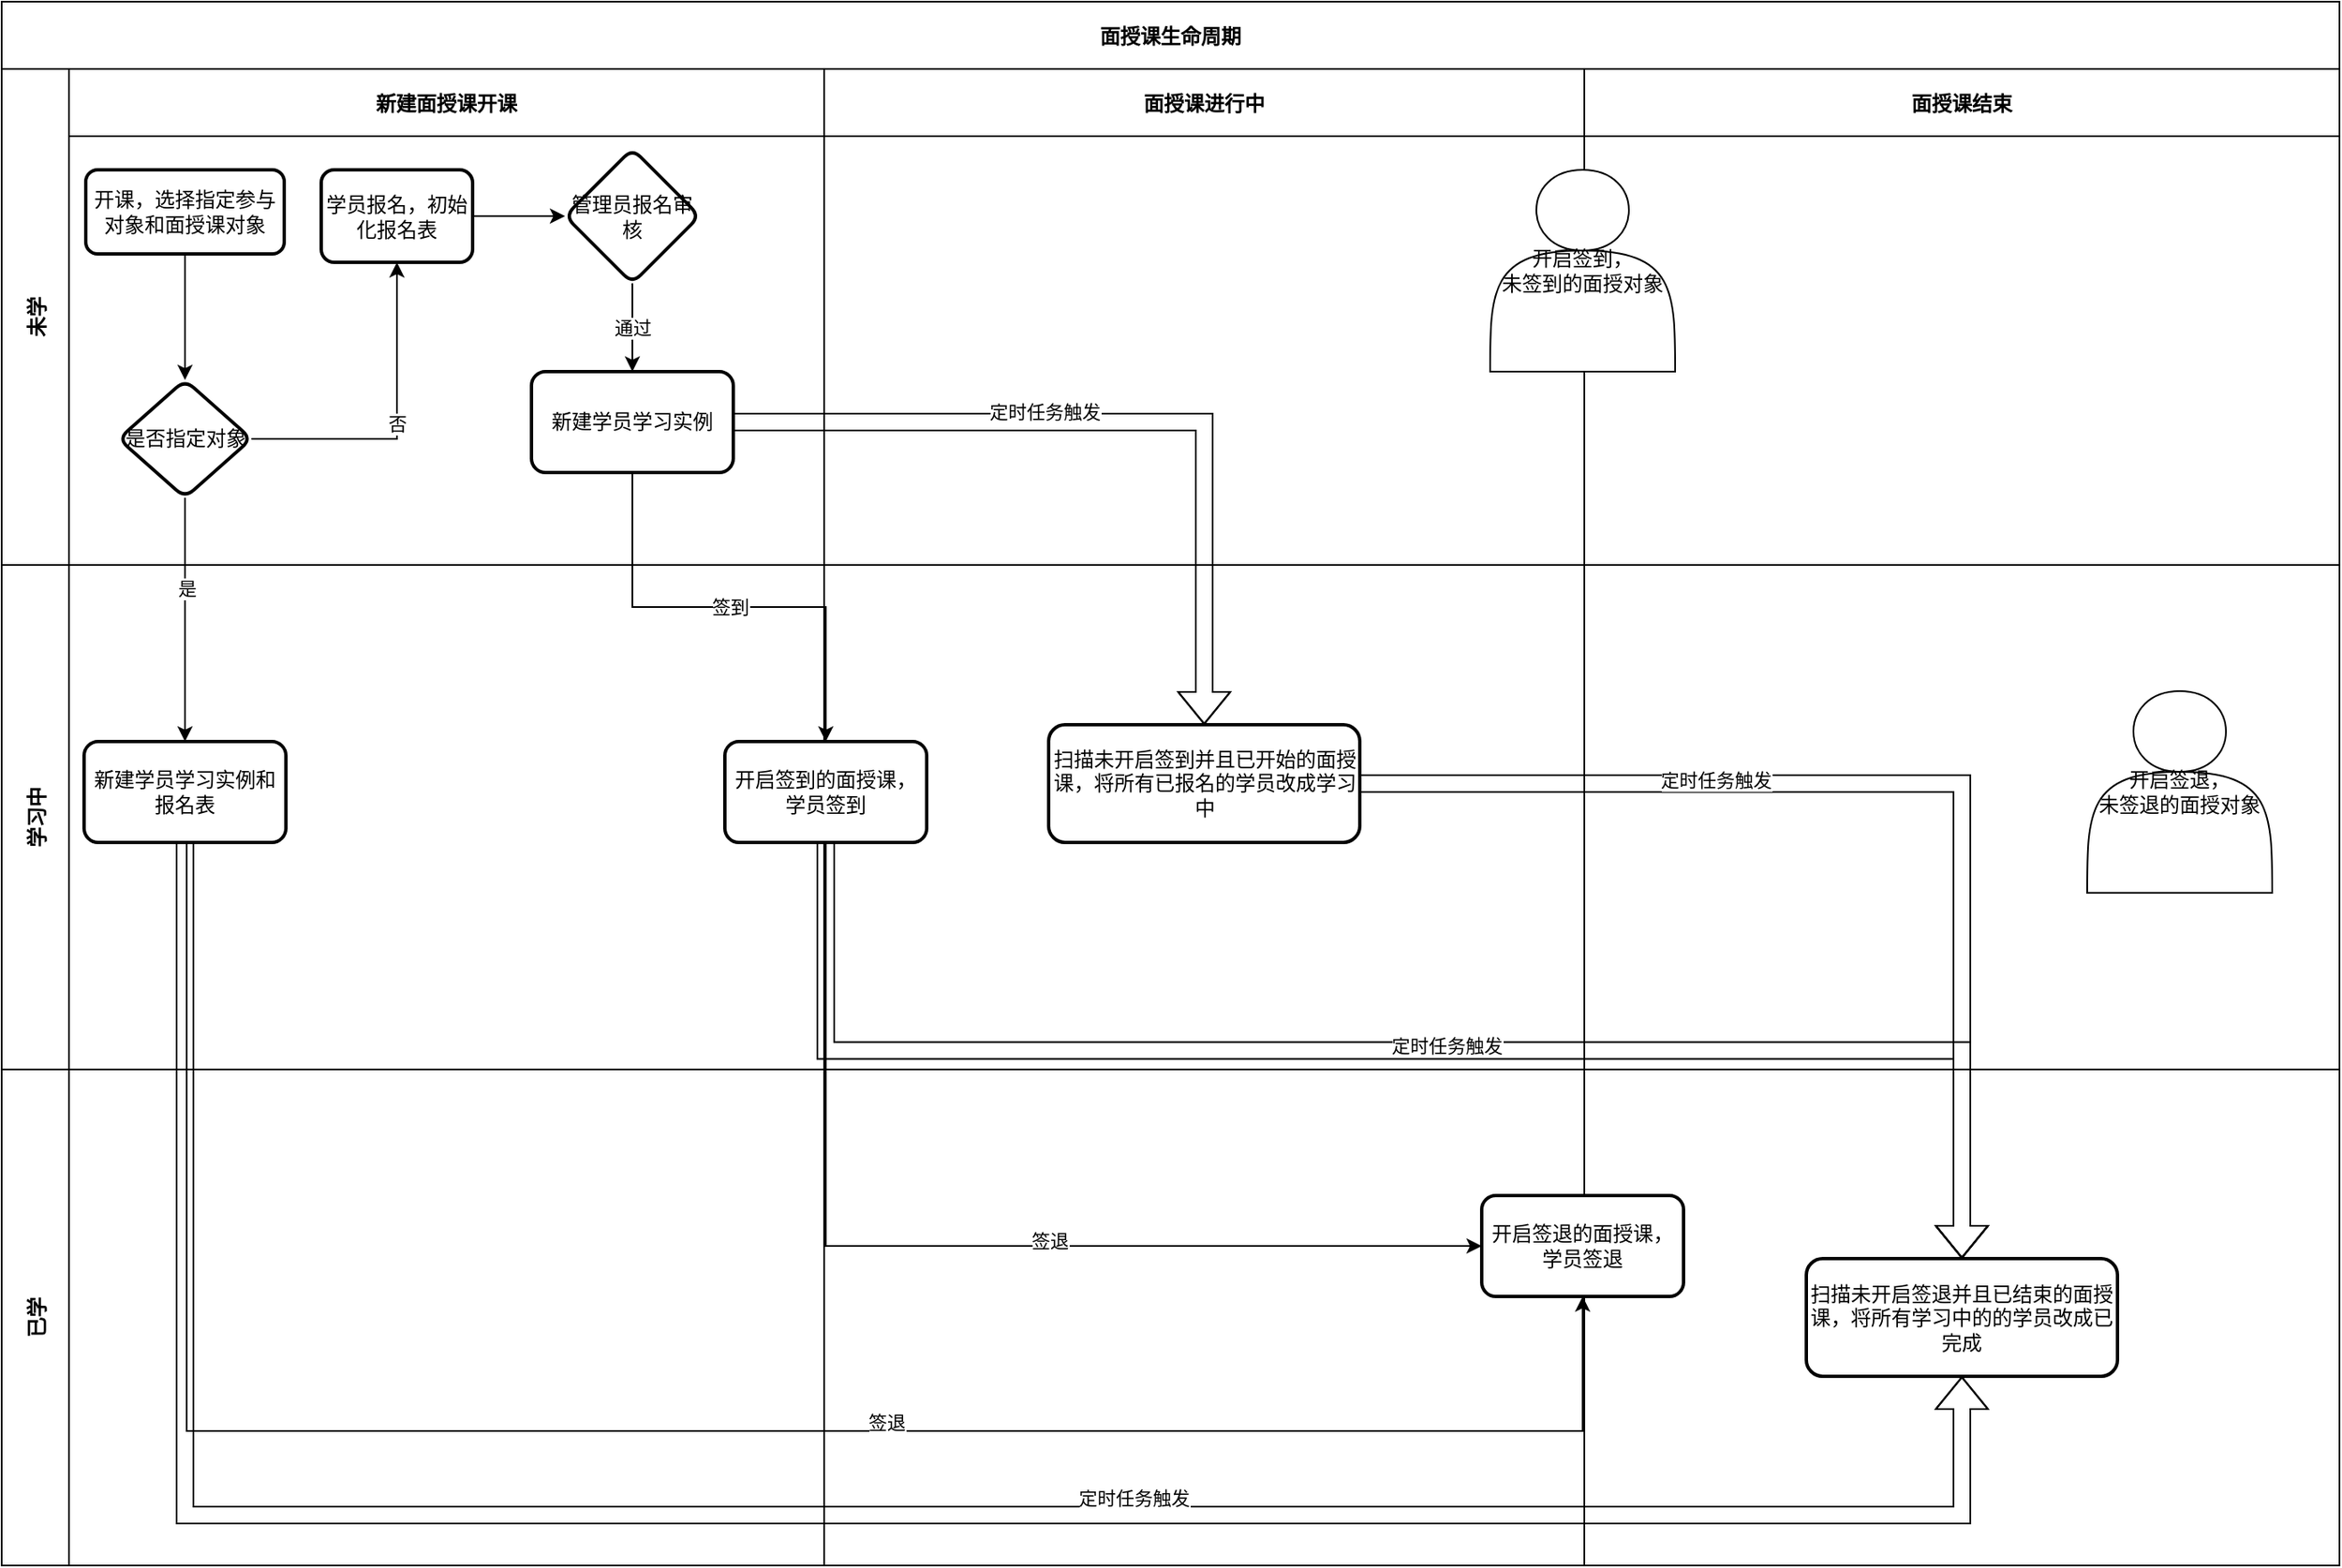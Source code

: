 <mxfile version="20.2.4" type="github">
  <diagram id="kgpKYQtTHZ0yAKxKKP6v" name="Page-1">
    <mxGraphModel dx="2737" dy="995" grid="1" gridSize="10" guides="1" tooltips="1" connect="1" arrows="1" fold="1" page="1" pageScale="1" pageWidth="850" pageHeight="1100" math="0" shadow="0">
      <root>
        <mxCell id="0" />
        <mxCell id="1" parent="0" />
        <mxCell id="FHX8dY6lNucRGI2XWr2T-78" value="面授课生命周期" style="shape=table;childLayout=tableLayout;startSize=40;collapsible=0;recursiveResize=0;expand=0;fontStyle=1;" vertex="1" parent="1">
          <mxGeometry x="-80" y="480" width="1390" height="930" as="geometry" />
        </mxCell>
        <mxCell id="FHX8dY6lNucRGI2XWr2T-79" value="未学" style="shape=tableRow;horizontal=0;startSize=40;swimlaneHead=0;swimlaneBody=0;top=0;left=0;bottom=0;right=0;dropTarget=0;fillColor=none;collapsible=0;recursiveResize=0;expand=0;fontStyle=1;" vertex="1" parent="FHX8dY6lNucRGI2XWr2T-78">
          <mxGeometry y="40" width="1390" height="295" as="geometry" />
        </mxCell>
        <mxCell id="FHX8dY6lNucRGI2XWr2T-80" value="新建面授课开课" style="swimlane;swimlaneHead=0;swimlaneBody=0;fontStyle=0;connectable=0;fillColor=none;startSize=40;collapsible=0;recursiveResize=0;expand=0;fontStyle=1;" vertex="1" parent="FHX8dY6lNucRGI2XWr2T-79">
          <mxGeometry x="40" width="449" height="295" as="geometry">
            <mxRectangle width="449" height="295" as="alternateBounds" />
          </mxGeometry>
        </mxCell>
        <mxCell id="FHX8dY6lNucRGI2XWr2T-114" value="&lt;span style=&quot;&quot;&gt;开课，选择指定参与对象和面授课对象&lt;/span&gt;" style="rounded=1;whiteSpace=wrap;html=1;absoluteArcSize=1;arcSize=14;strokeWidth=2;" vertex="1" parent="FHX8dY6lNucRGI2XWr2T-80">
          <mxGeometry x="10" y="60" width="118" height="50" as="geometry" />
        </mxCell>
        <mxCell id="FHX8dY6lNucRGI2XWr2T-115" value="是否指定对象" style="rhombus;whiteSpace=wrap;html=1;rounded=1;arcSize=14;strokeWidth=2;" vertex="1" parent="FHX8dY6lNucRGI2XWr2T-80">
          <mxGeometry x="29.5" y="185" width="79" height="70" as="geometry" />
        </mxCell>
        <mxCell id="FHX8dY6lNucRGI2XWr2T-116" value="" style="edgeStyle=orthogonalEdgeStyle;rounded=0;orthogonalLoop=1;jettySize=auto;html=1;" edge="1" parent="FHX8dY6lNucRGI2XWr2T-80" source="FHX8dY6lNucRGI2XWr2T-114" target="FHX8dY6lNucRGI2XWr2T-115">
          <mxGeometry relative="1" as="geometry" />
        </mxCell>
        <mxCell id="FHX8dY6lNucRGI2XWr2T-128" value="" style="edgeStyle=orthogonalEdgeStyle;rounded=0;orthogonalLoop=1;jettySize=auto;html=1;" edge="1" parent="FHX8dY6lNucRGI2XWr2T-80" source="FHX8dY6lNucRGI2XWr2T-120" target="FHX8dY6lNucRGI2XWr2T-127">
          <mxGeometry relative="1" as="geometry" />
        </mxCell>
        <mxCell id="FHX8dY6lNucRGI2XWr2T-120" value="学员报名，初始化报名表" style="whiteSpace=wrap;html=1;rounded=1;arcSize=14;strokeWidth=2;" vertex="1" parent="FHX8dY6lNucRGI2XWr2T-80">
          <mxGeometry x="150" y="60" width="90" height="55" as="geometry" />
        </mxCell>
        <mxCell id="FHX8dY6lNucRGI2XWr2T-121" value="否" style="edgeStyle=orthogonalEdgeStyle;rounded=0;orthogonalLoop=1;jettySize=auto;html=1;" edge="1" parent="FHX8dY6lNucRGI2XWr2T-80" source="FHX8dY6lNucRGI2XWr2T-115" target="FHX8dY6lNucRGI2XWr2T-120">
          <mxGeometry relative="1" as="geometry" />
        </mxCell>
        <mxCell id="FHX8dY6lNucRGI2XWr2T-132" value="通过" style="edgeStyle=orthogonalEdgeStyle;rounded=0;orthogonalLoop=1;jettySize=auto;html=1;entryX=0.5;entryY=0;entryDx=0;entryDy=0;" edge="1" parent="FHX8dY6lNucRGI2XWr2T-80" source="FHX8dY6lNucRGI2XWr2T-127" target="FHX8dY6lNucRGI2XWr2T-133">
          <mxGeometry relative="1" as="geometry">
            <mxPoint x="370" y="160" as="targetPoint" />
          </mxGeometry>
        </mxCell>
        <mxCell id="FHX8dY6lNucRGI2XWr2T-127" value="管理员报名审核" style="rhombus;whiteSpace=wrap;html=1;rounded=1;arcSize=14;strokeWidth=2;" vertex="1" parent="FHX8dY6lNucRGI2XWr2T-80">
          <mxGeometry x="295" y="47.5" width="80" height="80" as="geometry" />
        </mxCell>
        <mxCell id="FHX8dY6lNucRGI2XWr2T-133" value="新建学员学习实例" style="whiteSpace=wrap;html=1;rounded=1;arcSize=14;strokeWidth=2;" vertex="1" parent="FHX8dY6lNucRGI2XWr2T-80">
          <mxGeometry x="275" y="180" width="120" height="60" as="geometry" />
        </mxCell>
        <mxCell id="FHX8dY6lNucRGI2XWr2T-81" value="面授课进行中" style="swimlane;swimlaneHead=0;swimlaneBody=0;fontStyle=0;connectable=0;fillColor=none;startSize=40;collapsible=0;recursiveResize=0;expand=0;fontStyle=1;" vertex="1" parent="FHX8dY6lNucRGI2XWr2T-79">
          <mxGeometry x="489" width="452" height="295" as="geometry">
            <mxRectangle width="452" height="295" as="alternateBounds" />
          </mxGeometry>
        </mxCell>
        <mxCell id="FHX8dY6lNucRGI2XWr2T-82" value="面授课结束" style="swimlane;swimlaneHead=0;swimlaneBody=0;fontStyle=0;connectable=0;fillColor=none;startSize=40;collapsible=0;recursiveResize=0;expand=0;fontStyle=1;" vertex="1" parent="FHX8dY6lNucRGI2XWr2T-79">
          <mxGeometry x="941" width="449" height="295" as="geometry">
            <mxRectangle width="449" height="295" as="alternateBounds" />
          </mxGeometry>
        </mxCell>
        <mxCell id="FHX8dY6lNucRGI2XWr2T-230" value="开启签到，&lt;br&gt;未签到的面授对象" style="shape=actor;whiteSpace=wrap;html=1;" vertex="1" parent="FHX8dY6lNucRGI2XWr2T-82">
          <mxGeometry x="-56" y="60" width="110" height="120" as="geometry" />
        </mxCell>
        <mxCell id="FHX8dY6lNucRGI2XWr2T-83" value="学习中" style="shape=tableRow;horizontal=0;startSize=40;swimlaneHead=0;swimlaneBody=0;top=0;left=0;bottom=0;right=0;dropTarget=0;fillColor=none;collapsible=0;recursiveResize=0;expand=0;fontStyle=1;" vertex="1" parent="FHX8dY6lNucRGI2XWr2T-78">
          <mxGeometry y="335" width="1390" height="300" as="geometry" />
        </mxCell>
        <mxCell id="FHX8dY6lNucRGI2XWr2T-84" value="" style="swimlane;swimlaneHead=0;swimlaneBody=0;fontStyle=0;connectable=0;fillColor=none;startSize=0;collapsible=0;recursiveResize=0;expand=0;fontStyle=1;" vertex="1" parent="FHX8dY6lNucRGI2XWr2T-83">
          <mxGeometry x="40" width="449" height="300" as="geometry">
            <mxRectangle width="449" height="300" as="alternateBounds" />
          </mxGeometry>
        </mxCell>
        <mxCell id="FHX8dY6lNucRGI2XWr2T-117" value="新建学员学习实例和报名表" style="rounded=1;whiteSpace=wrap;html=1;arcSize=14;strokeWidth=2;" vertex="1" parent="FHX8dY6lNucRGI2XWr2T-84">
          <mxGeometry x="9" y="105" width="120" height="60" as="geometry" />
        </mxCell>
        <mxCell id="FHX8dY6lNucRGI2XWr2T-163" value="开启签到的面授课，学员签到" style="whiteSpace=wrap;html=1;rounded=1;arcSize=14;strokeWidth=2;" vertex="1" parent="FHX8dY6lNucRGI2XWr2T-84">
          <mxGeometry x="390" y="105" width="120" height="60" as="geometry" />
        </mxCell>
        <mxCell id="FHX8dY6lNucRGI2XWr2T-85" value="" style="swimlane;swimlaneHead=0;swimlaneBody=0;fontStyle=0;connectable=0;fillColor=none;startSize=0;collapsible=0;recursiveResize=0;expand=0;fontStyle=1;" vertex="1" parent="FHX8dY6lNucRGI2XWr2T-83">
          <mxGeometry x="489" width="452" height="300" as="geometry">
            <mxRectangle width="452" height="300" as="alternateBounds" />
          </mxGeometry>
        </mxCell>
        <mxCell id="FHX8dY6lNucRGI2XWr2T-86" value="" style="swimlane;swimlaneHead=0;swimlaneBody=0;fontStyle=0;connectable=0;fillColor=none;startSize=0;collapsible=0;recursiveResize=0;expand=0;fontStyle=1;" vertex="1" parent="FHX8dY6lNucRGI2XWr2T-83">
          <mxGeometry x="941" width="449" height="300" as="geometry">
            <mxRectangle width="449" height="300" as="alternateBounds" />
          </mxGeometry>
        </mxCell>
        <mxCell id="FHX8dY6lNucRGI2XWr2T-231" value="开启签退，&lt;br&gt;未签退的面授对象" style="shape=actor;whiteSpace=wrap;html=1;" vertex="1" parent="FHX8dY6lNucRGI2XWr2T-86">
          <mxGeometry x="299" y="75" width="110" height="120" as="geometry" />
        </mxCell>
        <mxCell id="FHX8dY6lNucRGI2XWr2T-87" value="已学" style="shape=tableRow;horizontal=0;startSize=40;swimlaneHead=0;swimlaneBody=0;top=0;left=0;bottom=0;right=0;dropTarget=0;fillColor=none;collapsible=0;recursiveResize=0;expand=0;fontStyle=1;" vertex="1" parent="FHX8dY6lNucRGI2XWr2T-78">
          <mxGeometry y="635" width="1390" height="295" as="geometry" />
        </mxCell>
        <mxCell id="FHX8dY6lNucRGI2XWr2T-88" value="" style="swimlane;swimlaneHead=0;swimlaneBody=0;fontStyle=0;connectable=0;fillColor=none;startSize=0;collapsible=0;recursiveResize=0;expand=0;fontStyle=1;" vertex="1" parent="FHX8dY6lNucRGI2XWr2T-87">
          <mxGeometry x="40" width="449" height="295" as="geometry">
            <mxRectangle width="449" height="295" as="alternateBounds" />
          </mxGeometry>
        </mxCell>
        <mxCell id="FHX8dY6lNucRGI2XWr2T-89" value="" style="swimlane;swimlaneHead=0;swimlaneBody=0;fontStyle=0;connectable=0;fillColor=none;startSize=0;collapsible=0;recursiveResize=0;expand=0;fontStyle=1;" vertex="1" parent="FHX8dY6lNucRGI2XWr2T-87">
          <mxGeometry x="489" width="452" height="295" as="geometry">
            <mxRectangle width="452" height="295" as="alternateBounds" />
          </mxGeometry>
        </mxCell>
        <mxCell id="FHX8dY6lNucRGI2XWr2T-171" value="开启签退的面授课，学员签退" style="rounded=1;whiteSpace=wrap;html=1;arcSize=14;strokeWidth=2;" vertex="1" parent="FHX8dY6lNucRGI2XWr2T-89">
          <mxGeometry x="391" y="75" width="120" height="60" as="geometry" />
        </mxCell>
        <mxCell id="FHX8dY6lNucRGI2XWr2T-90" value="" style="swimlane;swimlaneHead=0;swimlaneBody=0;fontStyle=0;connectable=0;fillColor=none;startSize=0;collapsible=0;recursiveResize=0;expand=0;fontStyle=1;" vertex="1" parent="FHX8dY6lNucRGI2XWr2T-87">
          <mxGeometry x="941" width="449" height="295" as="geometry">
            <mxRectangle width="449" height="295" as="alternateBounds" />
          </mxGeometry>
        </mxCell>
        <mxCell id="FHX8dY6lNucRGI2XWr2T-177" value="扫描未开启签退并且已结束的面授课，将所有学习中的的学员改成已完成" style="whiteSpace=wrap;html=1;rounded=1;arcSize=14;strokeWidth=2;" vertex="1" parent="FHX8dY6lNucRGI2XWr2T-90">
          <mxGeometry x="132" y="112.5" width="185" height="70" as="geometry" />
        </mxCell>
        <mxCell id="FHX8dY6lNucRGI2XWr2T-118" value="" style="edgeStyle=orthogonalEdgeStyle;rounded=0;orthogonalLoop=1;jettySize=auto;html=1;" edge="1" parent="FHX8dY6lNucRGI2XWr2T-78" source="FHX8dY6lNucRGI2XWr2T-115" target="FHX8dY6lNucRGI2XWr2T-117">
          <mxGeometry relative="1" as="geometry" />
        </mxCell>
        <mxCell id="FHX8dY6lNucRGI2XWr2T-119" value="是" style="edgeLabel;html=1;align=center;verticalAlign=middle;resizable=0;points=[];" vertex="1" connectable="0" parent="FHX8dY6lNucRGI2XWr2T-118">
          <mxGeometry x="-0.26" y="1" relative="1" as="geometry">
            <mxPoint as="offset" />
          </mxGeometry>
        </mxCell>
        <mxCell id="FHX8dY6lNucRGI2XWr2T-164" value="签到" style="edgeStyle=orthogonalEdgeStyle;rounded=0;orthogonalLoop=1;jettySize=auto;html=1;" edge="1" parent="FHX8dY6lNucRGI2XWr2T-78" source="FHX8dY6lNucRGI2XWr2T-133" target="FHX8dY6lNucRGI2XWr2T-163">
          <mxGeometry relative="1" as="geometry" />
        </mxCell>
        <mxCell id="FHX8dY6lNucRGI2XWr2T-172" value="" style="edgeStyle=orthogonalEdgeStyle;rounded=0;orthogonalLoop=1;jettySize=auto;html=1;" edge="1" parent="FHX8dY6lNucRGI2XWr2T-78" source="FHX8dY6lNucRGI2XWr2T-117" target="FHX8dY6lNucRGI2XWr2T-171">
          <mxGeometry relative="1" as="geometry">
            <Array as="points">
              <mxPoint x="110" y="850" />
            </Array>
          </mxGeometry>
        </mxCell>
        <mxCell id="FHX8dY6lNucRGI2XWr2T-193" value="签退" style="edgeLabel;html=1;align=center;verticalAlign=middle;resizable=0;points=[];" vertex="1" connectable="0" parent="FHX8dY6lNucRGI2XWr2T-172">
          <mxGeometry x="0.214" y="5" relative="1" as="geometry">
            <mxPoint x="1" as="offset" />
          </mxGeometry>
        </mxCell>
        <mxCell id="FHX8dY6lNucRGI2XWr2T-179" style="edgeStyle=orthogonalEdgeStyle;rounded=0;orthogonalLoop=1;jettySize=auto;html=1;exitX=0.5;exitY=1;exitDx=0;exitDy=0;entryX=0;entryY=0.5;entryDx=0;entryDy=0;" edge="1" parent="FHX8dY6lNucRGI2XWr2T-78" source="FHX8dY6lNucRGI2XWr2T-163" target="FHX8dY6lNucRGI2XWr2T-171">
          <mxGeometry relative="1" as="geometry" />
        </mxCell>
        <mxCell id="FHX8dY6lNucRGI2XWr2T-194" value="签退" style="edgeLabel;html=1;align=center;verticalAlign=middle;resizable=0;points=[];" vertex="1" connectable="0" parent="FHX8dY6lNucRGI2XWr2T-179">
          <mxGeometry x="0.183" y="3" relative="1" as="geometry">
            <mxPoint as="offset" />
          </mxGeometry>
        </mxCell>
        <mxCell id="FHX8dY6lNucRGI2XWr2T-190" style="edgeStyle=orthogonalEdgeStyle;shape=flexArrow;rounded=0;orthogonalLoop=1;jettySize=auto;html=1;exitX=0.5;exitY=1;exitDx=0;exitDy=0;" edge="1" parent="FHX8dY6lNucRGI2XWr2T-78" source="FHX8dY6lNucRGI2XWr2T-163" target="FHX8dY6lNucRGI2XWr2T-177">
          <mxGeometry relative="1" as="geometry" />
        </mxCell>
        <mxCell id="FHX8dY6lNucRGI2XWr2T-197" value="定时任务触发" style="edgeLabel;html=1;align=center;verticalAlign=middle;resizable=0;points=[];" vertex="1" connectable="0" parent="FHX8dY6lNucRGI2XWr2T-190">
          <mxGeometry x="0.064" y="3" relative="1" as="geometry">
            <mxPoint x="1" as="offset" />
          </mxGeometry>
        </mxCell>
        <mxCell id="FHX8dY6lNucRGI2XWr2T-203" style="edgeStyle=orthogonalEdgeStyle;shape=flexArrow;rounded=0;orthogonalLoop=1;jettySize=auto;html=1;exitX=0.5;exitY=1;exitDx=0;exitDy=0;entryX=0.5;entryY=1;entryDx=0;entryDy=0;" edge="1" parent="FHX8dY6lNucRGI2XWr2T-78" source="FHX8dY6lNucRGI2XWr2T-117" target="FHX8dY6lNucRGI2XWr2T-177">
          <mxGeometry relative="1" as="geometry">
            <Array as="points">
              <mxPoint x="109" y="900" />
              <mxPoint x="1166" y="900" />
            </Array>
          </mxGeometry>
        </mxCell>
        <mxCell id="FHX8dY6lNucRGI2XWr2T-204" value="定时任务触发" style="edgeLabel;html=1;align=center;verticalAlign=middle;resizable=0;points=[];" vertex="1" connectable="0" parent="FHX8dY6lNucRGI2XWr2T-203">
          <mxGeometry x="0.251" y="10" relative="1" as="geometry">
            <mxPoint x="1" as="offset" />
          </mxGeometry>
        </mxCell>
        <mxCell id="FHX8dY6lNucRGI2XWr2T-176" value="" style="swimlane;swimlaneHead=0;swimlaneBody=0;fontStyle=0;connectable=0;fillColor=none;startSize=0;collapsible=0;recursiveResize=0;expand=0;fontStyle=1;" vertex="1" parent="1">
          <mxGeometry x="416" y="839" width="448" height="302" as="geometry">
            <mxRectangle width="448" height="302" as="alternateBounds" />
          </mxGeometry>
        </mxCell>
        <mxCell id="FHX8dY6lNucRGI2XWr2T-161" value="扫描未开启签到并且已开始的面授课，将所有已报名的学员改成学习中" style="whiteSpace=wrap;html=1;rounded=1;arcSize=14;strokeWidth=2;" vertex="1" parent="FHX8dY6lNucRGI2XWr2T-176">
          <mxGeometry x="126.5" y="71" width="185" height="70" as="geometry" />
        </mxCell>
        <mxCell id="FHX8dY6lNucRGI2XWr2T-189" style="edgeStyle=orthogonalEdgeStyle;shape=flexArrow;rounded=0;orthogonalLoop=1;jettySize=auto;html=1;exitX=1;exitY=0.5;exitDx=0;exitDy=0;" edge="1" parent="1" source="FHX8dY6lNucRGI2XWr2T-161" target="FHX8dY6lNucRGI2XWr2T-177">
          <mxGeometry relative="1" as="geometry" />
        </mxCell>
        <mxCell id="FHX8dY6lNucRGI2XWr2T-196" value="定时任务触发" style="edgeLabel;html=1;align=center;verticalAlign=middle;resizable=0;points=[];" vertex="1" connectable="0" parent="FHX8dY6lNucRGI2XWr2T-189">
          <mxGeometry x="-0.342" y="2" relative="1" as="geometry">
            <mxPoint x="1" as="offset" />
          </mxGeometry>
        </mxCell>
        <mxCell id="FHX8dY6lNucRGI2XWr2T-191" style="edgeStyle=orthogonalEdgeStyle;shape=flexArrow;rounded=0;orthogonalLoop=1;jettySize=auto;html=1;exitX=1;exitY=0.5;exitDx=0;exitDy=0;entryX=0.5;entryY=0;entryDx=0;entryDy=0;" edge="1" parent="1" source="FHX8dY6lNucRGI2XWr2T-133" target="FHX8dY6lNucRGI2XWr2T-161">
          <mxGeometry relative="1" as="geometry" />
        </mxCell>
        <mxCell id="FHX8dY6lNucRGI2XWr2T-195" value="定时任务触发" style="edgeLabel;html=1;align=center;verticalAlign=middle;resizable=0;points=[];" vertex="1" connectable="0" parent="FHX8dY6lNucRGI2XWr2T-191">
          <mxGeometry x="-0.198" y="6" relative="1" as="geometry">
            <mxPoint as="offset" />
          </mxGeometry>
        </mxCell>
      </root>
    </mxGraphModel>
  </diagram>
</mxfile>
